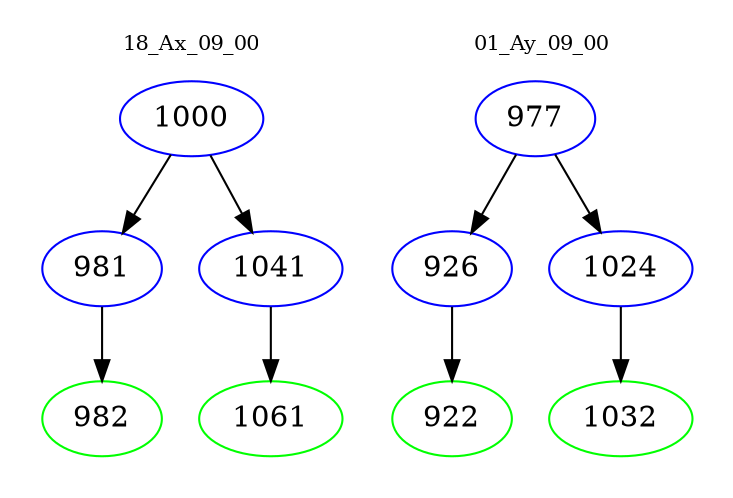 digraph{
subgraph cluster_0 {
color = white
label = "18_Ax_09_00";
fontsize=10;
T0_1000 [label="1000", color="blue"]
T0_1000 -> T0_981 [color="black"]
T0_981 [label="981", color="blue"]
T0_981 -> T0_982 [color="black"]
T0_982 [label="982", color="green"]
T0_1000 -> T0_1041 [color="black"]
T0_1041 [label="1041", color="blue"]
T0_1041 -> T0_1061 [color="black"]
T0_1061 [label="1061", color="green"]
}
subgraph cluster_1 {
color = white
label = "01_Ay_09_00";
fontsize=10;
T1_977 [label="977", color="blue"]
T1_977 -> T1_926 [color="black"]
T1_926 [label="926", color="blue"]
T1_926 -> T1_922 [color="black"]
T1_922 [label="922", color="green"]
T1_977 -> T1_1024 [color="black"]
T1_1024 [label="1024", color="blue"]
T1_1024 -> T1_1032 [color="black"]
T1_1032 [label="1032", color="green"]
}
}
